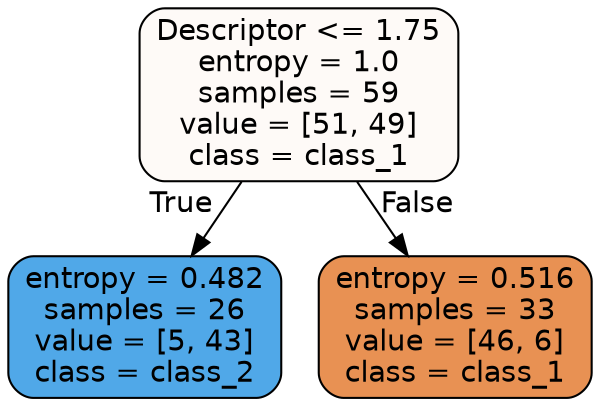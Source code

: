 digraph Tree {
node [shape=box, style="filled, rounded", color="black", fontname="helvetica"] ;
edge [fontname="helvetica"] ;
0 [label="Descriptor <= 1.75\nentropy = 1.0\nsamples = 59\nvalue = [51, 49]\nclass = class_1", fillcolor="#fefaf7"] ;
1 [label="entropy = 0.482\nsamples = 26\nvalue = [5, 43]\nclass = class_2", fillcolor="#50a8e8"] ;
0 -> 1 [labeldistance=2.5, labelangle=45, headlabel="True"] ;
2 [label="entropy = 0.516\nsamples = 33\nvalue = [46, 6]\nclass = class_1", fillcolor="#e89153"] ;
0 -> 2 [labeldistance=2.5, labelangle=-45, headlabel="False"] ;
}